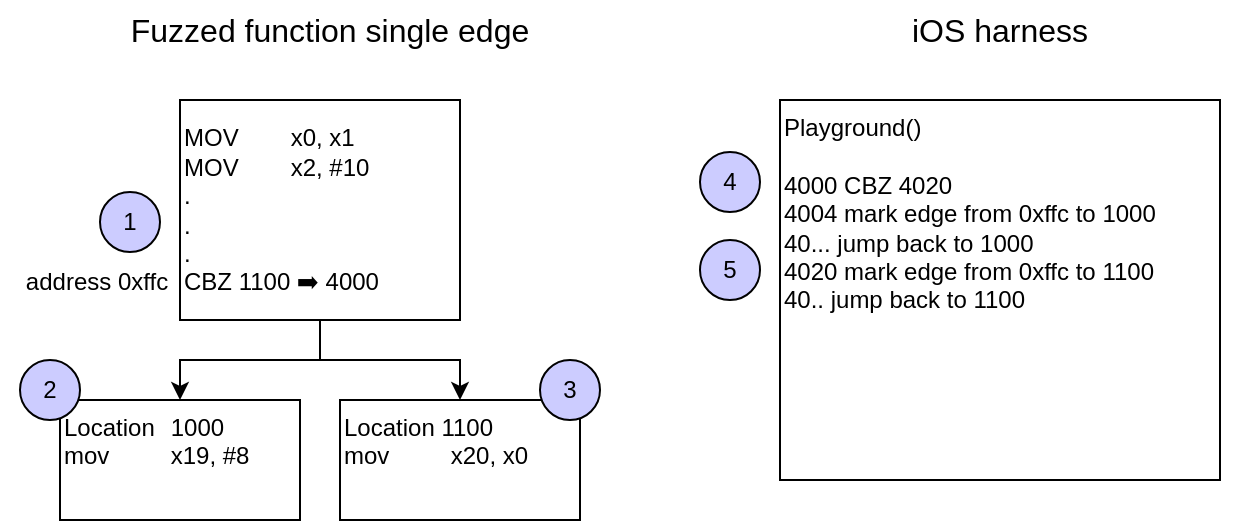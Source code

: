 <mxfile version="27.1.4">
  <diagram name="Page-1" id="t1zu0ygsGrMUasq9fE51">
    <mxGraphModel dx="983" dy="808" grid="1" gridSize="10" guides="1" tooltips="1" connect="1" arrows="1" fold="1" page="1" pageScale="1" pageWidth="1400" pageHeight="800" math="0" shadow="0">
      <root>
        <mxCell id="0" />
        <mxCell id="1" parent="0" />
        <mxCell id="Bb1hVN6BBo21C32OVdSu-5" style="edgeStyle=orthogonalEdgeStyle;rounded=0;orthogonalLoop=1;jettySize=auto;html=1;" edge="1" parent="1" source="Bb1hVN6BBo21C32OVdSu-1" target="Bb1hVN6BBo21C32OVdSu-3">
          <mxGeometry relative="1" as="geometry" />
        </mxCell>
        <mxCell id="Bb1hVN6BBo21C32OVdSu-6" style="edgeStyle=orthogonalEdgeStyle;rounded=0;orthogonalLoop=1;jettySize=auto;html=1;entryX=0.5;entryY=0;entryDx=0;entryDy=0;" edge="1" parent="1" source="Bb1hVN6BBo21C32OVdSu-1" target="Bb1hVN6BBo21C32OVdSu-4">
          <mxGeometry relative="1" as="geometry" />
        </mxCell>
        <mxCell id="Bb1hVN6BBo21C32OVdSu-1" value="MOV&lt;span style=&quot;white-space: pre;&quot;&gt;&#x9;&lt;/span&gt;x0, x1&lt;div&gt;MOV&lt;span style=&quot;white-space: pre;&quot;&gt;&#x9;&lt;/span&gt;x2, #10&lt;/div&gt;&lt;div&gt;.&lt;/div&gt;&lt;div&gt;.&lt;/div&gt;&lt;div&gt;.&lt;/div&gt;&lt;div&gt;CBZ 1100 ➡️ 4000&lt;/div&gt;" style="rounded=0;whiteSpace=wrap;html=1;align=left;" vertex="1" parent="1">
          <mxGeometry x="470" y="130" width="140" height="110" as="geometry" />
        </mxCell>
        <mxCell id="Bb1hVN6BBo21C32OVdSu-3" value="Location&amp;nbsp;&lt;span style=&quot;white-space: pre;&quot;&gt;&#x9;&lt;/span&gt;1000&lt;div&gt;mov&amp;nbsp;&lt;span style=&quot;white-space: pre;&quot;&gt;&#x9;&lt;/span&gt;x19, #8&lt;/div&gt;" style="rounded=0;whiteSpace=wrap;html=1;align=left;verticalAlign=top;" vertex="1" parent="1">
          <mxGeometry x="410" y="280" width="120" height="60" as="geometry" />
        </mxCell>
        <mxCell id="Bb1hVN6BBo21C32OVdSu-4" value="Location 1100&lt;div&gt;mov&lt;span style=&quot;white-space: pre;&quot;&gt;&#x9;&lt;/span&gt;&lt;span style=&quot;white-space: pre;&quot;&gt;&#x9;&lt;/span&gt;x20, x0&lt;/div&gt;" style="rounded=0;whiteSpace=wrap;html=1;align=left;verticalAlign=top;" vertex="1" parent="1">
          <mxGeometry x="550" y="280" width="120" height="60" as="geometry" />
        </mxCell>
        <mxCell id="Bb1hVN6BBo21C32OVdSu-7" value="Playground()&lt;div&gt;&lt;br&gt;&lt;/div&gt;&lt;div&gt;4000 CBZ 4020&lt;/div&gt;&lt;div&gt;4004 mark edge from 0xffc to 1000&lt;br&gt;&lt;div&gt;40... jump back to 1000&lt;/div&gt;&lt;/div&gt;&lt;div&gt;4020 mark edge from 0xffc to 1100&lt;/div&gt;&lt;div&gt;40.. jump back to 1100&lt;/div&gt;" style="rounded=0;whiteSpace=wrap;html=1;align=left;verticalAlign=top;" vertex="1" parent="1">
          <mxGeometry x="770" y="130" width="220" height="190" as="geometry" />
        </mxCell>
        <mxCell id="Bb1hVN6BBo21C32OVdSu-8" value="&lt;font style=&quot;font-size: 16px;&quot;&gt;Fuzzed function single edge&lt;/font&gt;" style="text;html=1;align=center;verticalAlign=middle;whiteSpace=wrap;rounded=0;" vertex="1" parent="1">
          <mxGeometry x="420" y="80" width="250" height="30" as="geometry" />
        </mxCell>
        <mxCell id="Bb1hVN6BBo21C32OVdSu-9" value="address 0xffc" style="text;html=1;align=center;verticalAlign=middle;whiteSpace=wrap;rounded=0;" vertex="1" parent="1">
          <mxGeometry x="380" y="206" width="97" height="30" as="geometry" />
        </mxCell>
        <mxCell id="Bb1hVN6BBo21C32OVdSu-10" value="&lt;font style=&quot;font-size: 16px;&quot;&gt;iOS harness&lt;/font&gt;" style="text;html=1;align=center;verticalAlign=middle;whiteSpace=wrap;rounded=0;" vertex="1" parent="1">
          <mxGeometry x="755" y="80" width="250" height="30" as="geometry" />
        </mxCell>
        <mxCell id="Bb1hVN6BBo21C32OVdSu-11" value="1" style="ellipse;whiteSpace=wrap;html=1;aspect=fixed;fillColor=#CCCCFF;" vertex="1" parent="1">
          <mxGeometry x="430" y="176" width="30" height="30" as="geometry" />
        </mxCell>
        <mxCell id="Bb1hVN6BBo21C32OVdSu-14" value="2" style="ellipse;whiteSpace=wrap;html=1;aspect=fixed;fillColor=#CCCCFF;" vertex="1" parent="1">
          <mxGeometry x="390" y="260" width="30" height="30" as="geometry" />
        </mxCell>
        <mxCell id="Bb1hVN6BBo21C32OVdSu-15" value="3" style="ellipse;whiteSpace=wrap;html=1;aspect=fixed;fillColor=#CCCCFF;" vertex="1" parent="1">
          <mxGeometry x="650" y="260" width="30" height="30" as="geometry" />
        </mxCell>
        <mxCell id="Bb1hVN6BBo21C32OVdSu-16" value="4" style="ellipse;whiteSpace=wrap;html=1;aspect=fixed;fillColor=#CCCCFF;" vertex="1" parent="1">
          <mxGeometry x="730" y="156" width="30" height="30" as="geometry" />
        </mxCell>
        <mxCell id="Bb1hVN6BBo21C32OVdSu-17" value="5" style="ellipse;whiteSpace=wrap;html=1;aspect=fixed;fillColor=#CCCCFF;" vertex="1" parent="1">
          <mxGeometry x="730" y="200" width="30" height="30" as="geometry" />
        </mxCell>
      </root>
    </mxGraphModel>
  </diagram>
</mxfile>
